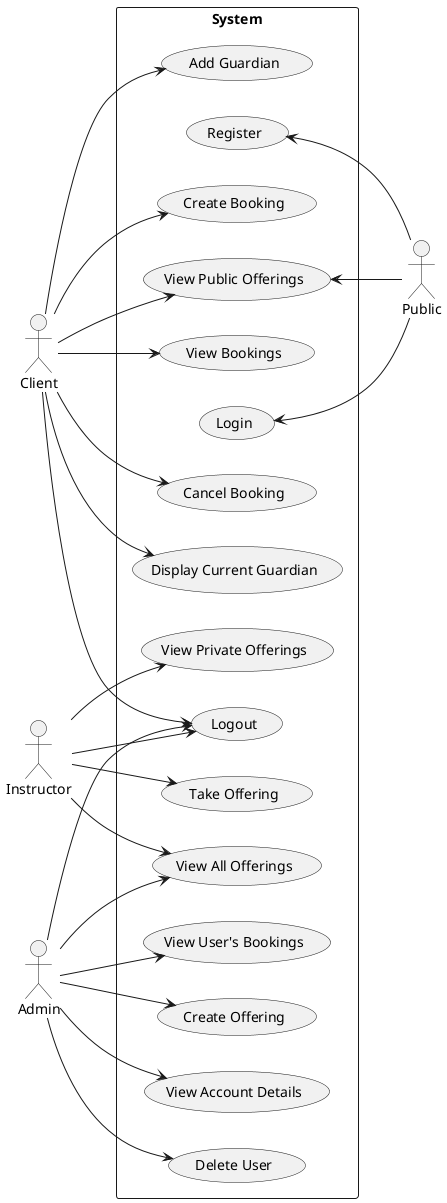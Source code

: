 @startuml Use Case Diagram
left to right direction
' skinparam linetype ortho

actor Public
actor Client
actor Instructor
actor Admin

rectangle System {
    usecase "Login" as Login
    usecase "Register" as Register
    usecase "Logout" as Logout
    usecase "View All Offerings" as ViewAllOfferings
    usecase "View Public Offerings" as ViewPublicOfferings
    usecase "View Private Offerings" as ViewPrivateOfferings
    usecase "Create Booking" as CreateBooking
    usecase "View Bookings" as ViewBookings
    usecase "Cancel Booking" as CancelBooking
    usecase "Display Current Guardian" as DisplayCurrentGuardian
    usecase "Add Guardian" as AddGuardian
    usecase "Cancel Booking" as CancelBooking
    usecase "Take Offering" as TakeOffering
    usecase "View User's Bookings" as ViewUserBookings
    usecase "Create Offering" as CreateOffering
    usecase "View Account Details" as ViewAccountDetails
    usecase "Delete User" as DeleteUser
}

Register <-- Public
Login <-- Public
ViewPublicOfferings <-- Public

Client --> ViewPublicOfferings
Client --> CreateBooking
Client --> ViewBookings
Client --> CancelBooking
Client --> DisplayCurrentGuardian
Client --> AddGuardian
Client --> Logout

Instructor --> ViewAllOfferings
Instructor --> ViewPrivateOfferings
Instructor --> TakeOffering
Instructor --> Logout

Admin --> ViewUserBookings
Admin --> ViewAllOfferings
Admin --> CreateOffering
Admin --> ViewAccountDetails
Admin --> DeleteUser
Admin --> Logout
@enduml
